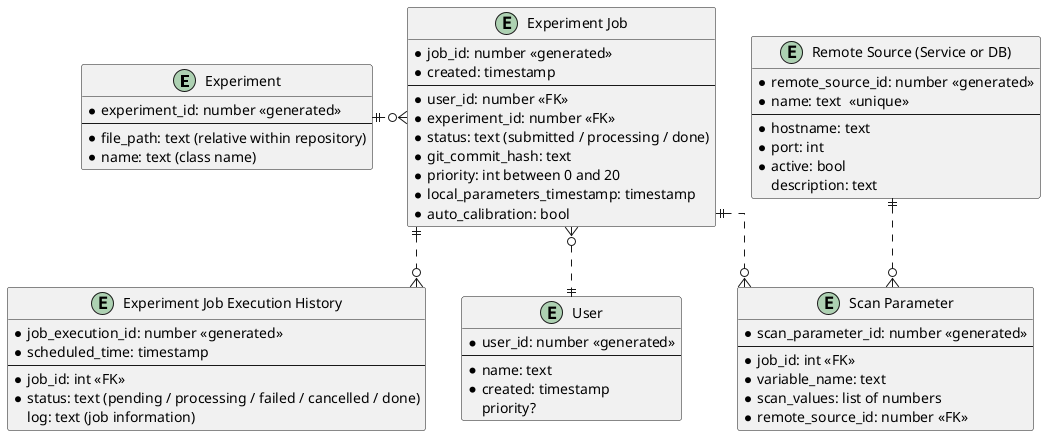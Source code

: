 @startuml
skinparam linetype ortho

entity "Experiment" as experiment {
    *experiment_id: number <<generated>>
    ---
    *file_path: text (relative within repository)
    *name: text (class name)
}

entity "Experiment Job" as job {
    *job_id: number <<generated>>
    *created: timestamp
    ---
    *user_id: number <<FK>>
    *experiment_id: number <<FK>>
    *status: text (submitted / processing / done)
    *git_commit_hash: text
    *priority: int between 0 and 20
    *local_parameters_timestamp: timestamp
    *auto_calibration: bool
}

entity "Experiment Job Execution History" as history {
    *job_execution_id: number <<generated>>
    *scheduled_time: timestamp
    ---
    *job_id: int <<FK>>
    *status: text (pending / processing / failed / cancelled / done)
    log: text (job information)
}

entity "User" as user {
    *user_id: number <<generated>>
    --
    *name: text
    *created: timestamp
    priority?
}

entity "Scan Parameter" as scan_param {
    *scan_parameter_id: number <<generated>>
    --
    *job_id: int <<FK>>
    *variable_name: text
    *scan_values: list of numbers
    *remote_source_id: number <<FK>>
}

entity "Remote Source (Service or DB)" as remote {
    *remote_source_id: number <<generated>>
    *name: text  <<unique>>
    --
    *hostname: text
    *port: int
    *active: bool
    description: text
}


job }o..|| user
job ||..o{ scan_param
experiment ||.o{ job
job ||..o{ history
remote ||..o{ scan_param

@enduml

